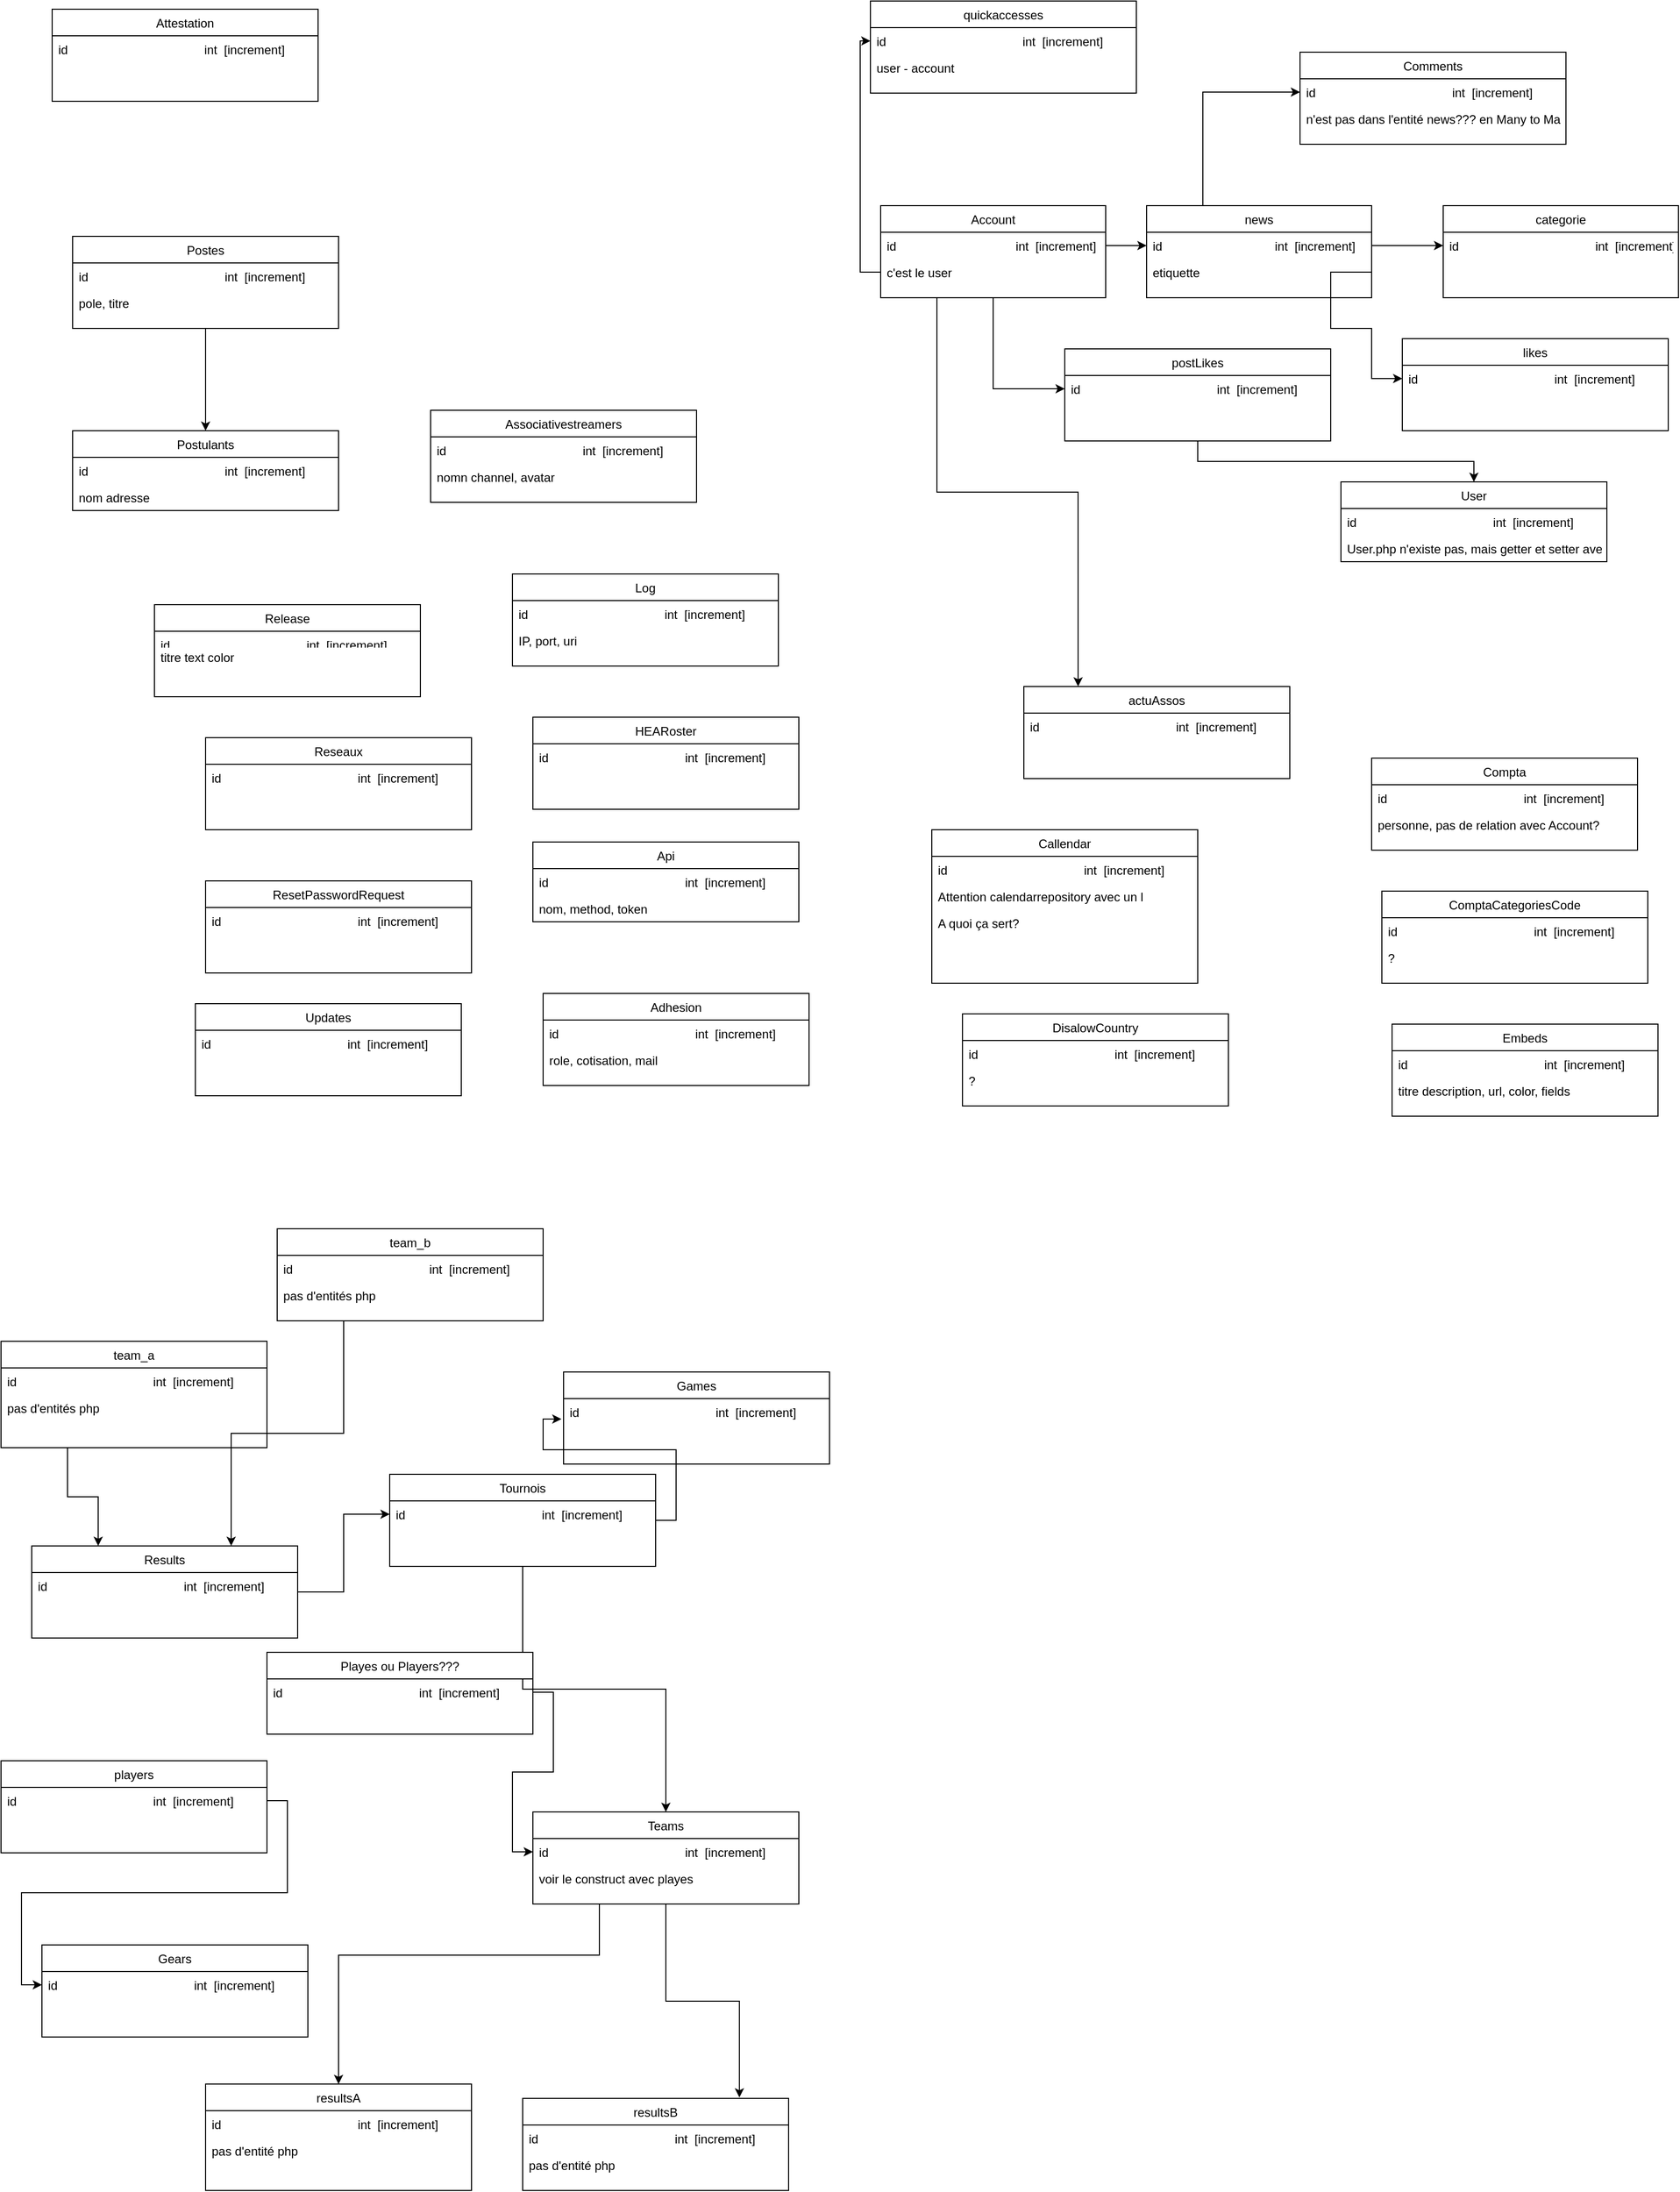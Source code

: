 <mxfile version="20.8.3" type="github">
  <diagram id="4xAlueajEXwUmsY7dy-2" name="Page-1">
    <mxGraphModel dx="3442" dy="1135" grid="1" gridSize="10" guides="1" tooltips="1" connect="1" arrows="1" fold="1" page="1" pageScale="1" pageWidth="827" pageHeight="1169" math="0" shadow="0">
      <root>
        <mxCell id="0" />
        <mxCell id="1" parent="0" />
        <mxCell id="0P1phsxIGQCjsjtKd-O2-14" style="edgeStyle=orthogonalEdgeStyle;rounded=0;orthogonalLoop=1;jettySize=auto;html=1;exitX=0.5;exitY=1;exitDx=0;exitDy=0;entryX=0;entryY=0.5;entryDx=0;entryDy=0;" edge="1" parent="1" source="TXKYhUwDw8YYV6_7jRAu-2" target="0P1phsxIGQCjsjtKd-O2-7">
          <mxGeometry relative="1" as="geometry" />
        </mxCell>
        <mxCell id="0P1phsxIGQCjsjtKd-O2-15" style="edgeStyle=orthogonalEdgeStyle;rounded=0;orthogonalLoop=1;jettySize=auto;html=1;exitX=0.25;exitY=1;exitDx=0;exitDy=0;entryX=0.204;entryY=0;entryDx=0;entryDy=0;entryPerimeter=0;" edge="1" parent="1" source="TXKYhUwDw8YYV6_7jRAu-2" target="0P1phsxIGQCjsjtKd-O2-10">
          <mxGeometry relative="1" as="geometry" />
        </mxCell>
        <mxCell id="TXKYhUwDw8YYV6_7jRAu-2" value="Account" style="swimlane;fontStyle=0;align=center;verticalAlign=top;childLayout=stackLayout;horizontal=1;startSize=26;horizontalStack=0;resizeParent=1;resizeLast=0;collapsible=1;marginBottom=0;rounded=0;shadow=0;strokeWidth=1;" parent="1" vertex="1">
          <mxGeometry x="40" y="260" width="220" height="90" as="geometry">
            <mxRectangle x="340" y="380" width="170" height="26" as="alternateBounds" />
          </mxGeometry>
        </mxCell>
        <mxCell id="TXKYhUwDw8YYV6_7jRAu-3" value="id                                   int  [increment]" style="text;align=left;verticalAlign=top;spacingLeft=4;spacingRight=4;overflow=hidden;rotatable=0;points=[[0,0.5],[1,0.5]];portConstraint=eastwest;" parent="TXKYhUwDw8YYV6_7jRAu-2" vertex="1">
          <mxGeometry y="26" width="220" height="26" as="geometry" />
        </mxCell>
        <mxCell id="0P1phsxIGQCjsjtKd-O2-2" value="c&#39;est le user" style="text;align=left;verticalAlign=top;spacingLeft=4;spacingRight=4;overflow=hidden;rotatable=0;points=[[0,0.5],[1,0.5]];portConstraint=eastwest;" vertex="1" parent="TXKYhUwDw8YYV6_7jRAu-2">
          <mxGeometry y="52" width="220" height="26" as="geometry" />
        </mxCell>
        <mxCell id="0P1phsxIGQCjsjtKd-O2-44" style="edgeStyle=orthogonalEdgeStyle;rounded=0;orthogonalLoop=1;jettySize=auto;html=1;exitX=0.25;exitY=0;exitDx=0;exitDy=0;entryX=0;entryY=0.5;entryDx=0;entryDy=0;" edge="1" parent="1" source="0P1phsxIGQCjsjtKd-O2-3" target="0P1phsxIGQCjsjtKd-O2-42">
          <mxGeometry relative="1" as="geometry" />
        </mxCell>
        <mxCell id="0P1phsxIGQCjsjtKd-O2-3" value="news" style="swimlane;fontStyle=0;align=center;verticalAlign=top;childLayout=stackLayout;horizontal=1;startSize=26;horizontalStack=0;resizeParent=1;resizeLast=0;collapsible=1;marginBottom=0;rounded=0;shadow=0;strokeWidth=1;" vertex="1" parent="1">
          <mxGeometry x="300" y="260" width="220" height="90" as="geometry">
            <mxRectangle x="340" y="380" width="170" height="26" as="alternateBounds" />
          </mxGeometry>
        </mxCell>
        <mxCell id="0P1phsxIGQCjsjtKd-O2-4" value="id                                 int  [increment]" style="text;align=left;verticalAlign=top;spacingLeft=4;spacingRight=4;overflow=hidden;rotatable=0;points=[[0,0.5],[1,0.5]];portConstraint=eastwest;" vertex="1" parent="0P1phsxIGQCjsjtKd-O2-3">
          <mxGeometry y="26" width="220" height="26" as="geometry" />
        </mxCell>
        <mxCell id="0P1phsxIGQCjsjtKd-O2-12" value="etiquette " style="text;align=left;verticalAlign=top;spacingLeft=4;spacingRight=4;overflow=hidden;rotatable=0;points=[[0,0.5],[1,0.5]];portConstraint=eastwest;" vertex="1" parent="0P1phsxIGQCjsjtKd-O2-3">
          <mxGeometry y="52" width="220" height="26" as="geometry" />
        </mxCell>
        <mxCell id="0P1phsxIGQCjsjtKd-O2-103" style="edgeStyle=orthogonalEdgeStyle;rounded=0;orthogonalLoop=1;jettySize=auto;html=1;exitX=0.5;exitY=1;exitDx=0;exitDy=0;entryX=0.5;entryY=0;entryDx=0;entryDy=0;" edge="1" parent="1" source="0P1phsxIGQCjsjtKd-O2-6" target="0P1phsxIGQCjsjtKd-O2-100">
          <mxGeometry relative="1" as="geometry" />
        </mxCell>
        <mxCell id="0P1phsxIGQCjsjtKd-O2-6" value="postLikes" style="swimlane;fontStyle=0;align=center;verticalAlign=top;childLayout=stackLayout;horizontal=1;startSize=26;horizontalStack=0;resizeParent=1;resizeLast=0;collapsible=1;marginBottom=0;rounded=0;shadow=0;strokeWidth=1;" vertex="1" parent="1">
          <mxGeometry x="220" y="400" width="260" height="90" as="geometry">
            <mxRectangle x="340" y="380" width="170" height="26" as="alternateBounds" />
          </mxGeometry>
        </mxCell>
        <mxCell id="0P1phsxIGQCjsjtKd-O2-7" value="id                                        int  [increment]" style="text;align=left;verticalAlign=top;spacingLeft=4;spacingRight=4;overflow=hidden;rotatable=0;points=[[0,0.5],[1,0.5]];portConstraint=eastwest;" vertex="1" parent="0P1phsxIGQCjsjtKd-O2-6">
          <mxGeometry y="26" width="260" height="26" as="geometry" />
        </mxCell>
        <mxCell id="0P1phsxIGQCjsjtKd-O2-8" value="quickaccesses&#xa;" style="swimlane;fontStyle=0;align=center;verticalAlign=top;childLayout=stackLayout;horizontal=1;startSize=26;horizontalStack=0;resizeParent=1;resizeLast=0;collapsible=1;marginBottom=0;rounded=0;shadow=0;strokeWidth=1;" vertex="1" parent="1">
          <mxGeometry x="30" y="60" width="260" height="90" as="geometry">
            <mxRectangle x="340" y="380" width="170" height="26" as="alternateBounds" />
          </mxGeometry>
        </mxCell>
        <mxCell id="0P1phsxIGQCjsjtKd-O2-9" value="id                                        int  [increment]" style="text;align=left;verticalAlign=top;spacingLeft=4;spacingRight=4;overflow=hidden;rotatable=0;points=[[0,0.5],[1,0.5]];portConstraint=eastwest;" vertex="1" parent="0P1phsxIGQCjsjtKd-O2-8">
          <mxGeometry y="26" width="260" height="26" as="geometry" />
        </mxCell>
        <mxCell id="0P1phsxIGQCjsjtKd-O2-112" value="user - account" style="text;align=left;verticalAlign=top;spacingLeft=4;spacingRight=4;overflow=hidden;rotatable=0;points=[[0,0.5],[1,0.5]];portConstraint=eastwest;" vertex="1" parent="0P1phsxIGQCjsjtKd-O2-8">
          <mxGeometry y="52" width="260" height="26" as="geometry" />
        </mxCell>
        <mxCell id="0P1phsxIGQCjsjtKd-O2-10" value="actuAssos" style="swimlane;fontStyle=0;align=center;verticalAlign=top;childLayout=stackLayout;horizontal=1;startSize=26;horizontalStack=0;resizeParent=1;resizeLast=0;collapsible=1;marginBottom=0;rounded=0;shadow=0;strokeWidth=1;" vertex="1" parent="1">
          <mxGeometry x="180" y="730" width="260" height="90" as="geometry">
            <mxRectangle x="340" y="380" width="170" height="26" as="alternateBounds" />
          </mxGeometry>
        </mxCell>
        <mxCell id="0P1phsxIGQCjsjtKd-O2-11" value="id                                        int  [increment]" style="text;align=left;verticalAlign=top;spacingLeft=4;spacingRight=4;overflow=hidden;rotatable=0;points=[[0,0.5],[1,0.5]];portConstraint=eastwest;" vertex="1" parent="0P1phsxIGQCjsjtKd-O2-10">
          <mxGeometry y="26" width="260" height="26" as="geometry" />
        </mxCell>
        <mxCell id="0P1phsxIGQCjsjtKd-O2-13" style="edgeStyle=orthogonalEdgeStyle;rounded=0;orthogonalLoop=1;jettySize=auto;html=1;exitX=1;exitY=0.5;exitDx=0;exitDy=0;entryX=0;entryY=0.5;entryDx=0;entryDy=0;" edge="1" parent="1" source="TXKYhUwDw8YYV6_7jRAu-3" target="0P1phsxIGQCjsjtKd-O2-4">
          <mxGeometry relative="1" as="geometry" />
        </mxCell>
        <mxCell id="0P1phsxIGQCjsjtKd-O2-16" style="edgeStyle=orthogonalEdgeStyle;rounded=0;orthogonalLoop=1;jettySize=auto;html=1;exitX=0;exitY=0.5;exitDx=0;exitDy=0;entryX=0;entryY=0.5;entryDx=0;entryDy=0;" edge="1" parent="1" source="0P1phsxIGQCjsjtKd-O2-2" target="0P1phsxIGQCjsjtKd-O2-9">
          <mxGeometry relative="1" as="geometry" />
        </mxCell>
        <mxCell id="0P1phsxIGQCjsjtKd-O2-17" value="categorie" style="swimlane;fontStyle=0;align=center;verticalAlign=top;childLayout=stackLayout;horizontal=1;startSize=26;horizontalStack=0;resizeParent=1;resizeLast=0;collapsible=1;marginBottom=0;rounded=0;shadow=0;strokeWidth=1;" vertex="1" parent="1">
          <mxGeometry x="590" y="260" width="230" height="90" as="geometry">
            <mxRectangle x="340" y="380" width="170" height="26" as="alternateBounds" />
          </mxGeometry>
        </mxCell>
        <mxCell id="0P1phsxIGQCjsjtKd-O2-18" value="id                                        int  [increment]" style="text;align=left;verticalAlign=top;spacingLeft=4;spacingRight=4;overflow=hidden;rotatable=0;points=[[0,0.5],[1,0.5]];portConstraint=eastwest;" vertex="1" parent="0P1phsxIGQCjsjtKd-O2-17">
          <mxGeometry y="26" width="230" height="26" as="geometry" />
        </mxCell>
        <mxCell id="0P1phsxIGQCjsjtKd-O2-20" value="likes" style="swimlane;fontStyle=0;align=center;verticalAlign=top;childLayout=stackLayout;horizontal=1;startSize=26;horizontalStack=0;resizeParent=1;resizeLast=0;collapsible=1;marginBottom=0;rounded=0;shadow=0;strokeWidth=1;" vertex="1" parent="1">
          <mxGeometry x="550" y="390" width="260" height="90" as="geometry">
            <mxRectangle x="340" y="380" width="170" height="26" as="alternateBounds" />
          </mxGeometry>
        </mxCell>
        <mxCell id="0P1phsxIGQCjsjtKd-O2-21" value="id                                        int  [increment]" style="text;align=left;verticalAlign=top;spacingLeft=4;spacingRight=4;overflow=hidden;rotatable=0;points=[[0,0.5],[1,0.5]];portConstraint=eastwest;" vertex="1" parent="0P1phsxIGQCjsjtKd-O2-20">
          <mxGeometry y="26" width="260" height="26" as="geometry" />
        </mxCell>
        <mxCell id="0P1phsxIGQCjsjtKd-O2-22" style="edgeStyle=orthogonalEdgeStyle;rounded=0;orthogonalLoop=1;jettySize=auto;html=1;exitX=1;exitY=0.5;exitDx=0;exitDy=0;entryX=0;entryY=0.5;entryDx=0;entryDy=0;" edge="1" parent="1" source="0P1phsxIGQCjsjtKd-O2-4" target="0P1phsxIGQCjsjtKd-O2-18">
          <mxGeometry relative="1" as="geometry" />
        </mxCell>
        <mxCell id="0P1phsxIGQCjsjtKd-O2-23" style="edgeStyle=orthogonalEdgeStyle;rounded=0;orthogonalLoop=1;jettySize=auto;html=1;exitX=1;exitY=0.5;exitDx=0;exitDy=0;entryX=0;entryY=0.5;entryDx=0;entryDy=0;" edge="1" parent="1" source="0P1phsxIGQCjsjtKd-O2-12" target="0P1phsxIGQCjsjtKd-O2-21">
          <mxGeometry relative="1" as="geometry">
            <mxPoint x="620" y="430" as="targetPoint" />
            <Array as="points">
              <mxPoint x="480" y="380" />
              <mxPoint x="520" y="380" />
              <mxPoint x="520" y="429" />
            </Array>
          </mxGeometry>
        </mxCell>
        <mxCell id="0P1phsxIGQCjsjtKd-O2-24" value="Adhesion" style="swimlane;fontStyle=0;align=center;verticalAlign=top;childLayout=stackLayout;horizontal=1;startSize=26;horizontalStack=0;resizeParent=1;resizeLast=0;collapsible=1;marginBottom=0;rounded=0;shadow=0;strokeWidth=1;" vertex="1" parent="1">
          <mxGeometry x="-290" y="1030" width="260" height="90" as="geometry">
            <mxRectangle x="340" y="380" width="170" height="26" as="alternateBounds" />
          </mxGeometry>
        </mxCell>
        <mxCell id="0P1phsxIGQCjsjtKd-O2-25" value="id                                        int  [increment]" style="text;align=left;verticalAlign=top;spacingLeft=4;spacingRight=4;overflow=hidden;rotatable=0;points=[[0,0.5],[1,0.5]];portConstraint=eastwest;" vertex="1" parent="0P1phsxIGQCjsjtKd-O2-24">
          <mxGeometry y="26" width="260" height="26" as="geometry" />
        </mxCell>
        <mxCell id="0P1phsxIGQCjsjtKd-O2-26" value="role, cotisation, mail" style="text;align=left;verticalAlign=top;spacingLeft=4;spacingRight=4;overflow=hidden;rotatable=0;points=[[0,0.5],[1,0.5]];portConstraint=eastwest;" vertex="1" parent="0P1phsxIGQCjsjtKd-O2-24">
          <mxGeometry y="52" width="260" height="26" as="geometry" />
        </mxCell>
        <mxCell id="0P1phsxIGQCjsjtKd-O2-27" value="Api" style="swimlane;fontStyle=0;align=center;verticalAlign=top;childLayout=stackLayout;horizontal=1;startSize=26;horizontalStack=0;resizeParent=1;resizeLast=0;collapsible=1;marginBottom=0;rounded=0;shadow=0;strokeWidth=1;" vertex="1" parent="1">
          <mxGeometry x="-300" y="882" width="260" height="78" as="geometry">
            <mxRectangle x="340" y="380" width="170" height="26" as="alternateBounds" />
          </mxGeometry>
        </mxCell>
        <mxCell id="0P1phsxIGQCjsjtKd-O2-28" value="id                                        int  [increment]" style="text;align=left;verticalAlign=top;spacingLeft=4;spacingRight=4;overflow=hidden;rotatable=0;points=[[0,0.5],[1,0.5]];portConstraint=eastwest;" vertex="1" parent="0P1phsxIGQCjsjtKd-O2-27">
          <mxGeometry y="26" width="260" height="26" as="geometry" />
        </mxCell>
        <mxCell id="0P1phsxIGQCjsjtKd-O2-29" value="nom, method, token" style="text;align=left;verticalAlign=top;spacingLeft=4;spacingRight=4;overflow=hidden;rotatable=0;points=[[0,0.5],[1,0.5]];portConstraint=eastwest;" vertex="1" parent="0P1phsxIGQCjsjtKd-O2-27">
          <mxGeometry y="52" width="260" height="26" as="geometry" />
        </mxCell>
        <mxCell id="0P1phsxIGQCjsjtKd-O2-30" value="Associativestreamers" style="swimlane;fontStyle=0;align=center;verticalAlign=top;childLayout=stackLayout;horizontal=1;startSize=26;horizontalStack=0;resizeParent=1;resizeLast=0;collapsible=1;marginBottom=0;rounded=0;shadow=0;strokeWidth=1;" vertex="1" parent="1">
          <mxGeometry x="-400" y="460" width="260" height="90" as="geometry">
            <mxRectangle x="340" y="380" width="170" height="26" as="alternateBounds" />
          </mxGeometry>
        </mxCell>
        <mxCell id="0P1phsxIGQCjsjtKd-O2-31" value="id                                        int  [increment]" style="text;align=left;verticalAlign=top;spacingLeft=4;spacingRight=4;overflow=hidden;rotatable=0;points=[[0,0.5],[1,0.5]];portConstraint=eastwest;" vertex="1" parent="0P1phsxIGQCjsjtKd-O2-30">
          <mxGeometry y="26" width="260" height="26" as="geometry" />
        </mxCell>
        <mxCell id="0P1phsxIGQCjsjtKd-O2-32" value="nomn channel, avatar" style="text;align=left;verticalAlign=top;spacingLeft=4;spacingRight=4;overflow=hidden;rotatable=0;points=[[0,0.5],[1,0.5]];portConstraint=eastwest;" vertex="1" parent="0P1phsxIGQCjsjtKd-O2-30">
          <mxGeometry y="52" width="260" height="26" as="geometry" />
        </mxCell>
        <mxCell id="0P1phsxIGQCjsjtKd-O2-33" value="Attestation" style="swimlane;fontStyle=0;align=center;verticalAlign=top;childLayout=stackLayout;horizontal=1;startSize=26;horizontalStack=0;resizeParent=1;resizeLast=0;collapsible=1;marginBottom=0;rounded=0;shadow=0;strokeWidth=1;" vertex="1" parent="1">
          <mxGeometry x="-770" y="68" width="260" height="90" as="geometry">
            <mxRectangle x="340" y="380" width="170" height="26" as="alternateBounds" />
          </mxGeometry>
        </mxCell>
        <mxCell id="0P1phsxIGQCjsjtKd-O2-34" value="id                                        int  [increment]" style="text;align=left;verticalAlign=top;spacingLeft=4;spacingRight=4;overflow=hidden;rotatable=0;points=[[0,0.5],[1,0.5]];portConstraint=eastwest;" vertex="1" parent="0P1phsxIGQCjsjtKd-O2-33">
          <mxGeometry y="26" width="260" height="26" as="geometry" />
        </mxCell>
        <mxCell id="0P1phsxIGQCjsjtKd-O2-36" value="Callendar" style="swimlane;fontStyle=0;align=center;verticalAlign=top;childLayout=stackLayout;horizontal=1;startSize=26;horizontalStack=0;resizeParent=1;resizeLast=0;collapsible=1;marginBottom=0;rounded=0;shadow=0;strokeWidth=1;" vertex="1" parent="1">
          <mxGeometry x="90" y="870" width="260" height="150" as="geometry">
            <mxRectangle x="340" y="380" width="170" height="26" as="alternateBounds" />
          </mxGeometry>
        </mxCell>
        <mxCell id="0P1phsxIGQCjsjtKd-O2-37" value="id                                        int  [increment]" style="text;align=left;verticalAlign=top;spacingLeft=4;spacingRight=4;overflow=hidden;rotatable=0;points=[[0,0.5],[1,0.5]];portConstraint=eastwest;" vertex="1" parent="0P1phsxIGQCjsjtKd-O2-36">
          <mxGeometry y="26" width="260" height="26" as="geometry" />
        </mxCell>
        <mxCell id="0P1phsxIGQCjsjtKd-O2-38" value="Attention calendarrepository avec un l&#xa;" style="text;align=left;verticalAlign=top;spacingLeft=4;spacingRight=4;overflow=hidden;rotatable=0;points=[[0,0.5],[1,0.5]];portConstraint=eastwest;" vertex="1" parent="0P1phsxIGQCjsjtKd-O2-36">
          <mxGeometry y="52" width="260" height="26" as="geometry" />
        </mxCell>
        <mxCell id="0P1phsxIGQCjsjtKd-O2-40" value="A quoi ça sert?" style="text;align=left;verticalAlign=top;spacingLeft=4;spacingRight=4;overflow=hidden;rotatable=0;points=[[0,0.5],[1,0.5]];portConstraint=eastwest;" vertex="1" parent="0P1phsxIGQCjsjtKd-O2-36">
          <mxGeometry y="78" width="260" height="26" as="geometry" />
        </mxCell>
        <mxCell id="0P1phsxIGQCjsjtKd-O2-41" value="Comments" style="swimlane;fontStyle=0;align=center;verticalAlign=top;childLayout=stackLayout;horizontal=1;startSize=26;horizontalStack=0;resizeParent=1;resizeLast=0;collapsible=1;marginBottom=0;rounded=0;shadow=0;strokeWidth=1;" vertex="1" parent="1">
          <mxGeometry x="450" y="110" width="260" height="90" as="geometry">
            <mxRectangle x="340" y="380" width="170" height="26" as="alternateBounds" />
          </mxGeometry>
        </mxCell>
        <mxCell id="0P1phsxIGQCjsjtKd-O2-42" value="id                                        int  [increment]" style="text;align=left;verticalAlign=top;spacingLeft=4;spacingRight=4;overflow=hidden;rotatable=0;points=[[0,0.5],[1,0.5]];portConstraint=eastwest;" vertex="1" parent="0P1phsxIGQCjsjtKd-O2-41">
          <mxGeometry y="26" width="260" height="26" as="geometry" />
        </mxCell>
        <mxCell id="0P1phsxIGQCjsjtKd-O2-43" value="n&#39;est pas dans l&#39;entité news??? en Many to Many" style="text;align=left;verticalAlign=top;spacingLeft=4;spacingRight=4;overflow=hidden;rotatable=0;points=[[0,0.5],[1,0.5]];portConstraint=eastwest;" vertex="1" parent="0P1phsxIGQCjsjtKd-O2-41">
          <mxGeometry y="52" width="260" height="26" as="geometry" />
        </mxCell>
        <mxCell id="0P1phsxIGQCjsjtKd-O2-45" value="Compta" style="swimlane;fontStyle=0;align=center;verticalAlign=top;childLayout=stackLayout;horizontal=1;startSize=26;horizontalStack=0;resizeParent=1;resizeLast=0;collapsible=1;marginBottom=0;rounded=0;shadow=0;strokeWidth=1;" vertex="1" parent="1">
          <mxGeometry x="520" y="800" width="260" height="90" as="geometry">
            <mxRectangle x="340" y="380" width="170" height="26" as="alternateBounds" />
          </mxGeometry>
        </mxCell>
        <mxCell id="0P1phsxIGQCjsjtKd-O2-46" value="id                                        int  [increment]" style="text;align=left;verticalAlign=top;spacingLeft=4;spacingRight=4;overflow=hidden;rotatable=0;points=[[0,0.5],[1,0.5]];portConstraint=eastwest;" vertex="1" parent="0P1phsxIGQCjsjtKd-O2-45">
          <mxGeometry y="26" width="260" height="26" as="geometry" />
        </mxCell>
        <mxCell id="0P1phsxIGQCjsjtKd-O2-47" value="personne, pas de relation avec Account?" style="text;align=left;verticalAlign=top;spacingLeft=4;spacingRight=4;overflow=hidden;rotatable=0;points=[[0,0.5],[1,0.5]];portConstraint=eastwest;" vertex="1" parent="0P1phsxIGQCjsjtKd-O2-45">
          <mxGeometry y="52" width="260" height="26" as="geometry" />
        </mxCell>
        <mxCell id="0P1phsxIGQCjsjtKd-O2-48" value="ComptaCategoriesCode" style="swimlane;fontStyle=0;align=center;verticalAlign=top;childLayout=stackLayout;horizontal=1;startSize=26;horizontalStack=0;resizeParent=1;resizeLast=0;collapsible=1;marginBottom=0;rounded=0;shadow=0;strokeWidth=1;" vertex="1" parent="1">
          <mxGeometry x="530" y="930" width="260" height="90" as="geometry">
            <mxRectangle x="340" y="380" width="170" height="26" as="alternateBounds" />
          </mxGeometry>
        </mxCell>
        <mxCell id="0P1phsxIGQCjsjtKd-O2-49" value="id                                        int  [increment]" style="text;align=left;verticalAlign=top;spacingLeft=4;spacingRight=4;overflow=hidden;rotatable=0;points=[[0,0.5],[1,0.5]];portConstraint=eastwest;" vertex="1" parent="0P1phsxIGQCjsjtKd-O2-48">
          <mxGeometry y="26" width="260" height="26" as="geometry" />
        </mxCell>
        <mxCell id="0P1phsxIGQCjsjtKd-O2-50" value="?" style="text;align=left;verticalAlign=top;spacingLeft=4;spacingRight=4;overflow=hidden;rotatable=0;points=[[0,0.5],[1,0.5]];portConstraint=eastwest;" vertex="1" parent="0P1phsxIGQCjsjtKd-O2-48">
          <mxGeometry y="52" width="260" height="26" as="geometry" />
        </mxCell>
        <mxCell id="0P1phsxIGQCjsjtKd-O2-51" value="DisalowCountry" style="swimlane;fontStyle=0;align=center;verticalAlign=top;childLayout=stackLayout;horizontal=1;startSize=26;horizontalStack=0;resizeParent=1;resizeLast=0;collapsible=1;marginBottom=0;rounded=0;shadow=0;strokeWidth=1;" vertex="1" parent="1">
          <mxGeometry x="120" y="1050" width="260" height="90" as="geometry">
            <mxRectangle x="340" y="380" width="170" height="26" as="alternateBounds" />
          </mxGeometry>
        </mxCell>
        <mxCell id="0P1phsxIGQCjsjtKd-O2-52" value="id                                        int  [increment]" style="text;align=left;verticalAlign=top;spacingLeft=4;spacingRight=4;overflow=hidden;rotatable=0;points=[[0,0.5],[1,0.5]];portConstraint=eastwest;" vertex="1" parent="0P1phsxIGQCjsjtKd-O2-51">
          <mxGeometry y="26" width="260" height="26" as="geometry" />
        </mxCell>
        <mxCell id="0P1phsxIGQCjsjtKd-O2-53" value="?" style="text;align=left;verticalAlign=top;spacingLeft=4;spacingRight=4;overflow=hidden;rotatable=0;points=[[0,0.5],[1,0.5]];portConstraint=eastwest;" vertex="1" parent="0P1phsxIGQCjsjtKd-O2-51">
          <mxGeometry y="52" width="260" height="26" as="geometry" />
        </mxCell>
        <mxCell id="0P1phsxIGQCjsjtKd-O2-54" value="Embeds" style="swimlane;fontStyle=0;align=center;verticalAlign=top;childLayout=stackLayout;horizontal=1;startSize=26;horizontalStack=0;resizeParent=1;resizeLast=0;collapsible=1;marginBottom=0;rounded=0;shadow=0;strokeWidth=1;" vertex="1" parent="1">
          <mxGeometry x="540" y="1060" width="260" height="90" as="geometry">
            <mxRectangle x="340" y="380" width="170" height="26" as="alternateBounds" />
          </mxGeometry>
        </mxCell>
        <mxCell id="0P1phsxIGQCjsjtKd-O2-55" value="id                                        int  [increment]" style="text;align=left;verticalAlign=top;spacingLeft=4;spacingRight=4;overflow=hidden;rotatable=0;points=[[0,0.5],[1,0.5]];portConstraint=eastwest;" vertex="1" parent="0P1phsxIGQCjsjtKd-O2-54">
          <mxGeometry y="26" width="260" height="26" as="geometry" />
        </mxCell>
        <mxCell id="0P1phsxIGQCjsjtKd-O2-56" value="titre description, url, color, fields" style="text;align=left;verticalAlign=top;spacingLeft=4;spacingRight=4;overflow=hidden;rotatable=0;points=[[0,0.5],[1,0.5]];portConstraint=eastwest;" vertex="1" parent="0P1phsxIGQCjsjtKd-O2-54">
          <mxGeometry y="52" width="260" height="26" as="geometry" />
        </mxCell>
        <mxCell id="0P1phsxIGQCjsjtKd-O2-57" value="Games" style="swimlane;fontStyle=0;align=center;verticalAlign=top;childLayout=stackLayout;horizontal=1;startSize=26;horizontalStack=0;resizeParent=1;resizeLast=0;collapsible=1;marginBottom=0;rounded=0;shadow=0;strokeWidth=1;" vertex="1" parent="1">
          <mxGeometry x="-270" y="1400" width="260" height="90" as="geometry">
            <mxRectangle x="340" y="380" width="170" height="26" as="alternateBounds" />
          </mxGeometry>
        </mxCell>
        <mxCell id="0P1phsxIGQCjsjtKd-O2-58" value="id                                        int  [increment]" style="text;align=left;verticalAlign=top;spacingLeft=4;spacingRight=4;overflow=hidden;rotatable=0;points=[[0,0.5],[1,0.5]];portConstraint=eastwest;" vertex="1" parent="0P1phsxIGQCjsjtKd-O2-57">
          <mxGeometry y="26" width="260" height="26" as="geometry" />
        </mxCell>
        <mxCell id="0P1phsxIGQCjsjtKd-O2-62" style="edgeStyle=orthogonalEdgeStyle;rounded=0;orthogonalLoop=1;jettySize=auto;html=1;exitX=1;exitY=0.5;exitDx=0;exitDy=0;entryX=-0.008;entryY=0.769;entryDx=0;entryDy=0;entryPerimeter=0;" edge="1" parent="1" source="0P1phsxIGQCjsjtKd-O2-60" target="0P1phsxIGQCjsjtKd-O2-58">
          <mxGeometry relative="1" as="geometry" />
        </mxCell>
        <mxCell id="0P1phsxIGQCjsjtKd-O2-90" style="edgeStyle=orthogonalEdgeStyle;rounded=0;orthogonalLoop=1;jettySize=auto;html=1;exitX=0.5;exitY=1;exitDx=0;exitDy=0;" edge="1" parent="1" source="0P1phsxIGQCjsjtKd-O2-60" target="0P1phsxIGQCjsjtKd-O2-85">
          <mxGeometry relative="1" as="geometry" />
        </mxCell>
        <mxCell id="0P1phsxIGQCjsjtKd-O2-60" value="Tournois" style="swimlane;fontStyle=0;align=center;verticalAlign=top;childLayout=stackLayout;horizontal=1;startSize=26;horizontalStack=0;resizeParent=1;resizeLast=0;collapsible=1;marginBottom=0;rounded=0;shadow=0;strokeWidth=1;" vertex="1" parent="1">
          <mxGeometry x="-440" y="1500" width="260" height="90" as="geometry">
            <mxRectangle x="340" y="380" width="170" height="26" as="alternateBounds" />
          </mxGeometry>
        </mxCell>
        <mxCell id="0P1phsxIGQCjsjtKd-O2-61" value="id                                        int  [increment]" style="text;align=left;verticalAlign=top;spacingLeft=4;spacingRight=4;overflow=hidden;rotatable=0;points=[[0,0.5],[1,0.5]];portConstraint=eastwest;" vertex="1" parent="0P1phsxIGQCjsjtKd-O2-60">
          <mxGeometry y="26" width="260" height="26" as="geometry" />
        </mxCell>
        <mxCell id="0P1phsxIGQCjsjtKd-O2-65" style="edgeStyle=orthogonalEdgeStyle;rounded=0;orthogonalLoop=1;jettySize=auto;html=1;exitX=1;exitY=0.5;exitDx=0;exitDy=0;entryX=0;entryY=0.5;entryDx=0;entryDy=0;" edge="1" parent="1" source="0P1phsxIGQCjsjtKd-O2-63" target="0P1phsxIGQCjsjtKd-O2-61">
          <mxGeometry relative="1" as="geometry" />
        </mxCell>
        <mxCell id="0P1phsxIGQCjsjtKd-O2-63" value="Results" style="swimlane;fontStyle=0;align=center;verticalAlign=top;childLayout=stackLayout;horizontal=1;startSize=26;horizontalStack=0;resizeParent=1;resizeLast=0;collapsible=1;marginBottom=0;rounded=0;shadow=0;strokeWidth=1;" vertex="1" parent="1">
          <mxGeometry x="-790" y="1570" width="260" height="90" as="geometry">
            <mxRectangle x="340" y="380" width="170" height="26" as="alternateBounds" />
          </mxGeometry>
        </mxCell>
        <mxCell id="0P1phsxIGQCjsjtKd-O2-64" value="id                                        int  [increment]" style="text;align=left;verticalAlign=top;spacingLeft=4;spacingRight=4;overflow=hidden;rotatable=0;points=[[0,0.5],[1,0.5]];portConstraint=eastwest;" vertex="1" parent="0P1phsxIGQCjsjtKd-O2-63">
          <mxGeometry y="26" width="260" height="26" as="geometry" />
        </mxCell>
        <mxCell id="0P1phsxIGQCjsjtKd-O2-70" style="edgeStyle=orthogonalEdgeStyle;rounded=0;orthogonalLoop=1;jettySize=auto;html=1;exitX=0.25;exitY=1;exitDx=0;exitDy=0;entryX=0.25;entryY=0;entryDx=0;entryDy=0;" edge="1" parent="1" source="0P1phsxIGQCjsjtKd-O2-66" target="0P1phsxIGQCjsjtKd-O2-63">
          <mxGeometry relative="1" as="geometry" />
        </mxCell>
        <mxCell id="0P1phsxIGQCjsjtKd-O2-66" value="team_a" style="swimlane;fontStyle=0;align=center;verticalAlign=top;childLayout=stackLayout;horizontal=1;startSize=26;horizontalStack=0;resizeParent=1;resizeLast=0;collapsible=1;marginBottom=0;rounded=0;shadow=0;strokeWidth=1;" vertex="1" parent="1">
          <mxGeometry x="-820" y="1370" width="260" height="104" as="geometry">
            <mxRectangle x="340" y="380" width="170" height="26" as="alternateBounds" />
          </mxGeometry>
        </mxCell>
        <mxCell id="0P1phsxIGQCjsjtKd-O2-67" value="id                                        int  [increment]" style="text;align=left;verticalAlign=top;spacingLeft=4;spacingRight=4;overflow=hidden;rotatable=0;points=[[0,0.5],[1,0.5]];portConstraint=eastwest;" vertex="1" parent="0P1phsxIGQCjsjtKd-O2-66">
          <mxGeometry y="26" width="260" height="26" as="geometry" />
        </mxCell>
        <mxCell id="0P1phsxIGQCjsjtKd-O2-83" value="pas d&#39;entités php" style="text;align=left;verticalAlign=top;spacingLeft=4;spacingRight=4;overflow=hidden;rotatable=0;points=[[0,0.5],[1,0.5]];portConstraint=eastwest;" vertex="1" parent="0P1phsxIGQCjsjtKd-O2-66">
          <mxGeometry y="52" width="260" height="26" as="geometry" />
        </mxCell>
        <mxCell id="0P1phsxIGQCjsjtKd-O2-71" style="edgeStyle=orthogonalEdgeStyle;rounded=0;orthogonalLoop=1;jettySize=auto;html=1;exitX=0.25;exitY=1;exitDx=0;exitDy=0;entryX=0.75;entryY=0;entryDx=0;entryDy=0;" edge="1" parent="1" source="0P1phsxIGQCjsjtKd-O2-68" target="0P1phsxIGQCjsjtKd-O2-63">
          <mxGeometry relative="1" as="geometry" />
        </mxCell>
        <mxCell id="0P1phsxIGQCjsjtKd-O2-68" value="team_b" style="swimlane;fontStyle=0;align=center;verticalAlign=top;childLayout=stackLayout;horizontal=1;startSize=26;horizontalStack=0;resizeParent=1;resizeLast=0;collapsible=1;marginBottom=0;rounded=0;shadow=0;strokeWidth=1;" vertex="1" parent="1">
          <mxGeometry x="-550" y="1260" width="260" height="90" as="geometry">
            <mxRectangle x="340" y="380" width="170" height="26" as="alternateBounds" />
          </mxGeometry>
        </mxCell>
        <mxCell id="0P1phsxIGQCjsjtKd-O2-69" value="id                                        int  [increment]" style="text;align=left;verticalAlign=top;spacingLeft=4;spacingRight=4;overflow=hidden;rotatable=0;points=[[0,0.5],[1,0.5]];portConstraint=eastwest;" vertex="1" parent="0P1phsxIGQCjsjtKd-O2-68">
          <mxGeometry y="26" width="260" height="26" as="geometry" />
        </mxCell>
        <mxCell id="0P1phsxIGQCjsjtKd-O2-84" value="pas d&#39;entités php" style="text;align=left;verticalAlign=top;spacingLeft=4;spacingRight=4;overflow=hidden;rotatable=0;points=[[0,0.5],[1,0.5]];portConstraint=eastwest;" vertex="1" parent="0P1phsxIGQCjsjtKd-O2-68">
          <mxGeometry y="52" width="260" height="26" as="geometry" />
        </mxCell>
        <mxCell id="0P1phsxIGQCjsjtKd-O2-72" value="players" style="swimlane;fontStyle=0;align=center;verticalAlign=top;childLayout=stackLayout;horizontal=1;startSize=26;horizontalStack=0;resizeParent=1;resizeLast=0;collapsible=1;marginBottom=0;rounded=0;shadow=0;strokeWidth=1;" vertex="1" parent="1">
          <mxGeometry x="-820" y="1780" width="260" height="90" as="geometry">
            <mxRectangle x="340" y="380" width="170" height="26" as="alternateBounds" />
          </mxGeometry>
        </mxCell>
        <mxCell id="0P1phsxIGQCjsjtKd-O2-73" value="id                                        int  [increment]" style="text;align=left;verticalAlign=top;spacingLeft=4;spacingRight=4;overflow=hidden;rotatable=0;points=[[0,0.5],[1,0.5]];portConstraint=eastwest;" vertex="1" parent="0P1phsxIGQCjsjtKd-O2-72">
          <mxGeometry y="26" width="260" height="26" as="geometry" />
        </mxCell>
        <mxCell id="0P1phsxIGQCjsjtKd-O2-74" value="Gears" style="swimlane;fontStyle=0;align=center;verticalAlign=top;childLayout=stackLayout;horizontal=1;startSize=26;horizontalStack=0;resizeParent=1;resizeLast=0;collapsible=1;marginBottom=0;rounded=0;shadow=0;strokeWidth=1;" vertex="1" parent="1">
          <mxGeometry x="-780" y="1960" width="260" height="90" as="geometry">
            <mxRectangle x="340" y="380" width="170" height="26" as="alternateBounds" />
          </mxGeometry>
        </mxCell>
        <mxCell id="0P1phsxIGQCjsjtKd-O2-75" value="id                                        int  [increment]" style="text;align=left;verticalAlign=top;spacingLeft=4;spacingRight=4;overflow=hidden;rotatable=0;points=[[0,0.5],[1,0.5]];portConstraint=eastwest;" vertex="1" parent="0P1phsxIGQCjsjtKd-O2-74">
          <mxGeometry y="26" width="260" height="26" as="geometry" />
        </mxCell>
        <mxCell id="0P1phsxIGQCjsjtKd-O2-76" style="edgeStyle=orthogonalEdgeStyle;rounded=0;orthogonalLoop=1;jettySize=auto;html=1;exitX=1;exitY=0.5;exitDx=0;exitDy=0;entryX=0;entryY=0.5;entryDx=0;entryDy=0;" edge="1" parent="1" source="0P1phsxIGQCjsjtKd-O2-73" target="0P1phsxIGQCjsjtKd-O2-75">
          <mxGeometry relative="1" as="geometry" />
        </mxCell>
        <mxCell id="0P1phsxIGQCjsjtKd-O2-77" value="HEARoster" style="swimlane;fontStyle=0;align=center;verticalAlign=top;childLayout=stackLayout;horizontal=1;startSize=26;horizontalStack=0;resizeParent=1;resizeLast=0;collapsible=1;marginBottom=0;rounded=0;shadow=0;strokeWidth=1;" vertex="1" parent="1">
          <mxGeometry x="-300" y="760" width="260" height="90" as="geometry">
            <mxRectangle x="340" y="380" width="170" height="26" as="alternateBounds" />
          </mxGeometry>
        </mxCell>
        <mxCell id="0P1phsxIGQCjsjtKd-O2-78" value="id                                        int  [increment]" style="text;align=left;verticalAlign=top;spacingLeft=4;spacingRight=4;overflow=hidden;rotatable=0;points=[[0,0.5],[1,0.5]];portConstraint=eastwest;" vertex="1" parent="0P1phsxIGQCjsjtKd-O2-77">
          <mxGeometry y="26" width="260" height="26" as="geometry" />
        </mxCell>
        <mxCell id="0P1phsxIGQCjsjtKd-O2-80" value="Log" style="swimlane;fontStyle=0;align=center;verticalAlign=top;childLayout=stackLayout;horizontal=1;startSize=26;horizontalStack=0;resizeParent=1;resizeLast=0;collapsible=1;marginBottom=0;rounded=0;shadow=0;strokeWidth=1;" vertex="1" parent="1">
          <mxGeometry x="-320" y="620" width="260" height="90" as="geometry">
            <mxRectangle x="340" y="380" width="170" height="26" as="alternateBounds" />
          </mxGeometry>
        </mxCell>
        <mxCell id="0P1phsxIGQCjsjtKd-O2-81" value="id                                        int  [increment]" style="text;align=left;verticalAlign=top;spacingLeft=4;spacingRight=4;overflow=hidden;rotatable=0;points=[[0,0.5],[1,0.5]];portConstraint=eastwest;" vertex="1" parent="0P1phsxIGQCjsjtKd-O2-80">
          <mxGeometry y="26" width="260" height="26" as="geometry" />
        </mxCell>
        <mxCell id="0P1phsxIGQCjsjtKd-O2-82" value="IP, port, uri" style="text;align=left;verticalAlign=top;spacingLeft=4;spacingRight=4;overflow=hidden;rotatable=0;points=[[0,0.5],[1,0.5]];portConstraint=eastwest;" vertex="1" parent="0P1phsxIGQCjsjtKd-O2-80">
          <mxGeometry y="52" width="260" height="26" as="geometry" />
        </mxCell>
        <mxCell id="0P1phsxIGQCjsjtKd-O2-98" style="edgeStyle=orthogonalEdgeStyle;rounded=0;orthogonalLoop=1;jettySize=auto;html=1;exitX=0.5;exitY=1;exitDx=0;exitDy=0;entryX=0.815;entryY=-0.01;entryDx=0;entryDy=0;entryPerimeter=0;" edge="1" parent="1" source="0P1phsxIGQCjsjtKd-O2-85" target="0P1phsxIGQCjsjtKd-O2-94">
          <mxGeometry relative="1" as="geometry" />
        </mxCell>
        <mxCell id="0P1phsxIGQCjsjtKd-O2-99" style="edgeStyle=orthogonalEdgeStyle;rounded=0;orthogonalLoop=1;jettySize=auto;html=1;exitX=0.25;exitY=1;exitDx=0;exitDy=0;entryX=0.5;entryY=0;entryDx=0;entryDy=0;" edge="1" parent="1" source="0P1phsxIGQCjsjtKd-O2-85" target="0P1phsxIGQCjsjtKd-O2-92">
          <mxGeometry relative="1" as="geometry">
            <Array as="points">
              <mxPoint x="-235" y="1970" />
              <mxPoint x="-490" y="1970" />
            </Array>
          </mxGeometry>
        </mxCell>
        <mxCell id="0P1phsxIGQCjsjtKd-O2-85" value="Teams" style="swimlane;fontStyle=0;align=center;verticalAlign=top;childLayout=stackLayout;horizontal=1;startSize=26;horizontalStack=0;resizeParent=1;resizeLast=0;collapsible=1;marginBottom=0;rounded=0;shadow=0;strokeWidth=1;" vertex="1" parent="1">
          <mxGeometry x="-300" y="1830" width="260" height="90" as="geometry">
            <mxRectangle x="340" y="380" width="170" height="26" as="alternateBounds" />
          </mxGeometry>
        </mxCell>
        <mxCell id="0P1phsxIGQCjsjtKd-O2-86" value="id                                        int  [increment]" style="text;align=left;verticalAlign=top;spacingLeft=4;spacingRight=4;overflow=hidden;rotatable=0;points=[[0,0.5],[1,0.5]];portConstraint=eastwest;" vertex="1" parent="0P1phsxIGQCjsjtKd-O2-85">
          <mxGeometry y="26" width="260" height="26" as="geometry" />
        </mxCell>
        <mxCell id="0P1phsxIGQCjsjtKd-O2-89" value="voir le construct avec playes" style="text;align=left;verticalAlign=top;spacingLeft=4;spacingRight=4;overflow=hidden;rotatable=0;points=[[0,0.5],[1,0.5]];portConstraint=eastwest;" vertex="1" parent="0P1phsxIGQCjsjtKd-O2-85">
          <mxGeometry y="52" width="260" height="26" as="geometry" />
        </mxCell>
        <mxCell id="0P1phsxIGQCjsjtKd-O2-87" value="Playes ou Players???" style="swimlane;fontStyle=0;align=center;verticalAlign=top;childLayout=stackLayout;horizontal=1;startSize=26;horizontalStack=0;resizeParent=1;resizeLast=0;collapsible=1;marginBottom=0;rounded=0;shadow=0;strokeWidth=1;" vertex="1" parent="1">
          <mxGeometry x="-560" y="1674" width="260" height="80" as="geometry">
            <mxRectangle x="340" y="380" width="170" height="26" as="alternateBounds" />
          </mxGeometry>
        </mxCell>
        <mxCell id="0P1phsxIGQCjsjtKd-O2-88" value="id                                        int  [increment]" style="text;align=left;verticalAlign=top;spacingLeft=4;spacingRight=4;overflow=hidden;rotatable=0;points=[[0,0.5],[1,0.5]];portConstraint=eastwest;" vertex="1" parent="0P1phsxIGQCjsjtKd-O2-87">
          <mxGeometry y="26" width="260" height="26" as="geometry" />
        </mxCell>
        <mxCell id="0P1phsxIGQCjsjtKd-O2-91" style="edgeStyle=orthogonalEdgeStyle;rounded=0;orthogonalLoop=1;jettySize=auto;html=1;exitX=1;exitY=0.5;exitDx=0;exitDy=0;entryX=0;entryY=0.5;entryDx=0;entryDy=0;" edge="1" parent="1" source="0P1phsxIGQCjsjtKd-O2-88" target="0P1phsxIGQCjsjtKd-O2-86">
          <mxGeometry relative="1" as="geometry" />
        </mxCell>
        <mxCell id="0P1phsxIGQCjsjtKd-O2-92" value="resultsA" style="swimlane;fontStyle=0;align=center;verticalAlign=top;childLayout=stackLayout;horizontal=1;startSize=26;horizontalStack=0;resizeParent=1;resizeLast=0;collapsible=1;marginBottom=0;rounded=0;shadow=0;strokeWidth=1;" vertex="1" parent="1">
          <mxGeometry x="-620" y="2096" width="260" height="104" as="geometry">
            <mxRectangle x="340" y="380" width="170" height="26" as="alternateBounds" />
          </mxGeometry>
        </mxCell>
        <mxCell id="0P1phsxIGQCjsjtKd-O2-93" value="id                                        int  [increment]" style="text;align=left;verticalAlign=top;spacingLeft=4;spacingRight=4;overflow=hidden;rotatable=0;points=[[0,0.5],[1,0.5]];portConstraint=eastwest;" vertex="1" parent="0P1phsxIGQCjsjtKd-O2-92">
          <mxGeometry y="26" width="260" height="26" as="geometry" />
        </mxCell>
        <mxCell id="0P1phsxIGQCjsjtKd-O2-96" value="pas d&#39;entité php" style="text;align=left;verticalAlign=top;spacingLeft=4;spacingRight=4;overflow=hidden;rotatable=0;points=[[0,0.5],[1,0.5]];portConstraint=eastwest;" vertex="1" parent="0P1phsxIGQCjsjtKd-O2-92">
          <mxGeometry y="52" width="260" height="26" as="geometry" />
        </mxCell>
        <mxCell id="0P1phsxIGQCjsjtKd-O2-94" value="resultsB" style="swimlane;fontStyle=0;align=center;verticalAlign=top;childLayout=stackLayout;horizontal=1;startSize=26;horizontalStack=0;resizeParent=1;resizeLast=0;collapsible=1;marginBottom=0;rounded=0;shadow=0;strokeWidth=1;" vertex="1" parent="1">
          <mxGeometry x="-310" y="2110" width="260" height="90" as="geometry">
            <mxRectangle x="340" y="380" width="170" height="26" as="alternateBounds" />
          </mxGeometry>
        </mxCell>
        <mxCell id="0P1phsxIGQCjsjtKd-O2-95" value="id                                        int  [increment]" style="text;align=left;verticalAlign=top;spacingLeft=4;spacingRight=4;overflow=hidden;rotatable=0;points=[[0,0.5],[1,0.5]];portConstraint=eastwest;" vertex="1" parent="0P1phsxIGQCjsjtKd-O2-94">
          <mxGeometry y="26" width="260" height="26" as="geometry" />
        </mxCell>
        <mxCell id="0P1phsxIGQCjsjtKd-O2-97" value="pas d&#39;entité php" style="text;align=left;verticalAlign=top;spacingLeft=4;spacingRight=4;overflow=hidden;rotatable=0;points=[[0,0.5],[1,0.5]];portConstraint=eastwest;" vertex="1" parent="0P1phsxIGQCjsjtKd-O2-94">
          <mxGeometry y="52" width="260" height="26" as="geometry" />
        </mxCell>
        <mxCell id="0P1phsxIGQCjsjtKd-O2-100" value="User" style="swimlane;fontStyle=0;align=center;verticalAlign=top;childLayout=stackLayout;horizontal=1;startSize=26;horizontalStack=0;resizeParent=1;resizeLast=0;collapsible=1;marginBottom=0;rounded=0;shadow=0;strokeWidth=1;" vertex="1" parent="1">
          <mxGeometry x="490" y="530" width="260" height="78" as="geometry">
            <mxRectangle x="340" y="380" width="170" height="26" as="alternateBounds" />
          </mxGeometry>
        </mxCell>
        <mxCell id="0P1phsxIGQCjsjtKd-O2-101" value="id                                        int  [increment]" style="text;align=left;verticalAlign=top;spacingLeft=4;spacingRight=4;overflow=hidden;rotatable=0;points=[[0,0.5],[1,0.5]];portConstraint=eastwest;" vertex="1" parent="0P1phsxIGQCjsjtKd-O2-100">
          <mxGeometry y="26" width="260" height="26" as="geometry" />
        </mxCell>
        <mxCell id="0P1phsxIGQCjsjtKd-O2-104" value="User.php n&#39;existe pas, mais getter et setter avec account" style="text;align=left;verticalAlign=top;spacingLeft=4;spacingRight=4;overflow=hidden;rotatable=0;points=[[0,0.5],[1,0.5]];portConstraint=eastwest;" vertex="1" parent="0P1phsxIGQCjsjtKd-O2-100">
          <mxGeometry y="52" width="260" height="26" as="geometry" />
        </mxCell>
        <mxCell id="0P1phsxIGQCjsjtKd-O2-111" style="edgeStyle=orthogonalEdgeStyle;rounded=0;orthogonalLoop=1;jettySize=auto;html=1;exitX=0.5;exitY=1;exitDx=0;exitDy=0;entryX=0.5;entryY=0;entryDx=0;entryDy=0;" edge="1" parent="1" source="0P1phsxIGQCjsjtKd-O2-105" target="0P1phsxIGQCjsjtKd-O2-108">
          <mxGeometry relative="1" as="geometry" />
        </mxCell>
        <mxCell id="0P1phsxIGQCjsjtKd-O2-105" value="Postes" style="swimlane;fontStyle=0;align=center;verticalAlign=top;childLayout=stackLayout;horizontal=1;startSize=26;horizontalStack=0;resizeParent=1;resizeLast=0;collapsible=1;marginBottom=0;rounded=0;shadow=0;strokeWidth=1;" vertex="1" parent="1">
          <mxGeometry x="-750" y="290" width="260" height="90" as="geometry">
            <mxRectangle x="340" y="380" width="170" height="26" as="alternateBounds" />
          </mxGeometry>
        </mxCell>
        <mxCell id="0P1phsxIGQCjsjtKd-O2-106" value="id                                        int  [increment]" style="text;align=left;verticalAlign=top;spacingLeft=4;spacingRight=4;overflow=hidden;rotatable=0;points=[[0,0.5],[1,0.5]];portConstraint=eastwest;" vertex="1" parent="0P1phsxIGQCjsjtKd-O2-105">
          <mxGeometry y="26" width="260" height="26" as="geometry" />
        </mxCell>
        <mxCell id="0P1phsxIGQCjsjtKd-O2-107" value="pole, titre" style="text;align=left;verticalAlign=top;spacingLeft=4;spacingRight=4;overflow=hidden;rotatable=0;points=[[0,0.5],[1,0.5]];portConstraint=eastwest;" vertex="1" parent="0P1phsxIGQCjsjtKd-O2-105">
          <mxGeometry y="52" width="260" height="26" as="geometry" />
        </mxCell>
        <mxCell id="0P1phsxIGQCjsjtKd-O2-108" value="Postulants" style="swimlane;fontStyle=0;align=center;verticalAlign=top;childLayout=stackLayout;horizontal=1;startSize=26;horizontalStack=0;resizeParent=1;resizeLast=0;collapsible=1;marginBottom=0;rounded=0;shadow=0;strokeWidth=1;" vertex="1" parent="1">
          <mxGeometry x="-750" y="480" width="260" height="78" as="geometry">
            <mxRectangle x="340" y="380" width="170" height="26" as="alternateBounds" />
          </mxGeometry>
        </mxCell>
        <mxCell id="0P1phsxIGQCjsjtKd-O2-109" value="id                                        int  [increment]" style="text;align=left;verticalAlign=top;spacingLeft=4;spacingRight=4;overflow=hidden;rotatable=0;points=[[0,0.5],[1,0.5]];portConstraint=eastwest;" vertex="1" parent="0P1phsxIGQCjsjtKd-O2-108">
          <mxGeometry y="26" width="260" height="26" as="geometry" />
        </mxCell>
        <mxCell id="0P1phsxIGQCjsjtKd-O2-110" value="nom adresse" style="text;align=left;verticalAlign=top;spacingLeft=4;spacingRight=4;overflow=hidden;rotatable=0;points=[[0,0.5],[1,0.5]];portConstraint=eastwest;" vertex="1" parent="0P1phsxIGQCjsjtKd-O2-108">
          <mxGeometry y="52" width="260" height="26" as="geometry" />
        </mxCell>
        <mxCell id="0P1phsxIGQCjsjtKd-O2-113" value="Release" style="swimlane;fontStyle=0;align=center;verticalAlign=top;childLayout=stackLayout;horizontal=1;startSize=26;horizontalStack=0;resizeParent=1;resizeLast=0;collapsible=1;marginBottom=0;rounded=0;shadow=0;strokeWidth=1;" vertex="1" parent="1">
          <mxGeometry x="-670" y="650" width="260" height="90" as="geometry">
            <mxRectangle x="340" y="380" width="170" height="26" as="alternateBounds" />
          </mxGeometry>
        </mxCell>
        <mxCell id="0P1phsxIGQCjsjtKd-O2-114" value="id                                        int  [increment]" style="text;align=left;verticalAlign=top;spacingLeft=4;spacingRight=4;overflow=hidden;rotatable=0;points=[[0,0.5],[1,0.5]];portConstraint=eastwest;" vertex="1" parent="0P1phsxIGQCjsjtKd-O2-113">
          <mxGeometry y="26" width="260" height="12" as="geometry" />
        </mxCell>
        <mxCell id="0P1phsxIGQCjsjtKd-O2-115" value="titre text color" style="text;align=left;verticalAlign=top;spacingLeft=4;spacingRight=4;overflow=hidden;rotatable=0;points=[[0,0.5],[1,0.5]];portConstraint=eastwest;" vertex="1" parent="0P1phsxIGQCjsjtKd-O2-113">
          <mxGeometry y="38" width="260" height="26" as="geometry" />
        </mxCell>
        <mxCell id="0P1phsxIGQCjsjtKd-O2-116" value="Reseaux" style="swimlane;fontStyle=0;align=center;verticalAlign=top;childLayout=stackLayout;horizontal=1;startSize=26;horizontalStack=0;resizeParent=1;resizeLast=0;collapsible=1;marginBottom=0;rounded=0;shadow=0;strokeWidth=1;" vertex="1" parent="1">
          <mxGeometry x="-620" y="780" width="260" height="90" as="geometry">
            <mxRectangle x="340" y="380" width="170" height="26" as="alternateBounds" />
          </mxGeometry>
        </mxCell>
        <mxCell id="0P1phsxIGQCjsjtKd-O2-117" value="id                                        int  [increment]" style="text;align=left;verticalAlign=top;spacingLeft=4;spacingRight=4;overflow=hidden;rotatable=0;points=[[0,0.5],[1,0.5]];portConstraint=eastwest;" vertex="1" parent="0P1phsxIGQCjsjtKd-O2-116">
          <mxGeometry y="26" width="260" height="26" as="geometry" />
        </mxCell>
        <mxCell id="0P1phsxIGQCjsjtKd-O2-119" value="ResetPasswordRequest" style="swimlane;fontStyle=0;align=center;verticalAlign=top;childLayout=stackLayout;horizontal=1;startSize=26;horizontalStack=0;resizeParent=1;resizeLast=0;collapsible=1;marginBottom=0;rounded=0;shadow=0;strokeWidth=1;" vertex="1" parent="1">
          <mxGeometry x="-620" y="920" width="260" height="90" as="geometry">
            <mxRectangle x="340" y="380" width="170" height="26" as="alternateBounds" />
          </mxGeometry>
        </mxCell>
        <mxCell id="0P1phsxIGQCjsjtKd-O2-120" value="id                                        int  [increment]" style="text;align=left;verticalAlign=top;spacingLeft=4;spacingRight=4;overflow=hidden;rotatable=0;points=[[0,0.5],[1,0.5]];portConstraint=eastwest;" vertex="1" parent="0P1phsxIGQCjsjtKd-O2-119">
          <mxGeometry y="26" width="260" height="26" as="geometry" />
        </mxCell>
        <mxCell id="0P1phsxIGQCjsjtKd-O2-121" value="Updates" style="swimlane;fontStyle=0;align=center;verticalAlign=top;childLayout=stackLayout;horizontal=1;startSize=26;horizontalStack=0;resizeParent=1;resizeLast=0;collapsible=1;marginBottom=0;rounded=0;shadow=0;strokeWidth=1;" vertex="1" parent="1">
          <mxGeometry x="-630" y="1040" width="260" height="90" as="geometry">
            <mxRectangle x="340" y="380" width="170" height="26" as="alternateBounds" />
          </mxGeometry>
        </mxCell>
        <mxCell id="0P1phsxIGQCjsjtKd-O2-122" value="id                                        int  [increment]" style="text;align=left;verticalAlign=top;spacingLeft=4;spacingRight=4;overflow=hidden;rotatable=0;points=[[0,0.5],[1,0.5]];portConstraint=eastwest;" vertex="1" parent="0P1phsxIGQCjsjtKd-O2-121">
          <mxGeometry y="26" width="260" height="26" as="geometry" />
        </mxCell>
      </root>
    </mxGraphModel>
  </diagram>
</mxfile>
